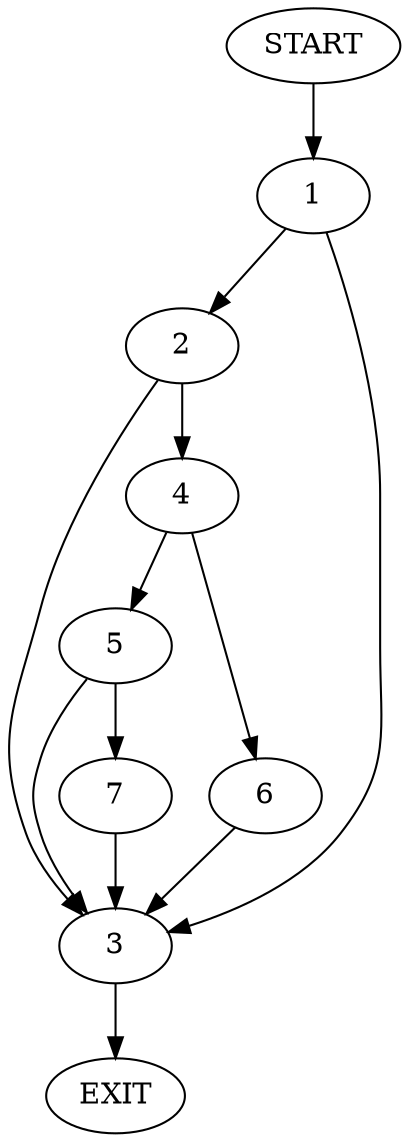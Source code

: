 digraph {
0 [label="START"]
8 [label="EXIT"]
0 -> 1
1 -> 2
1 -> 3
2 -> 4
2 -> 3
3 -> 8
4 -> 5
4 -> 6
6 -> 3
5 -> 7
5 -> 3
7 -> 3
}
